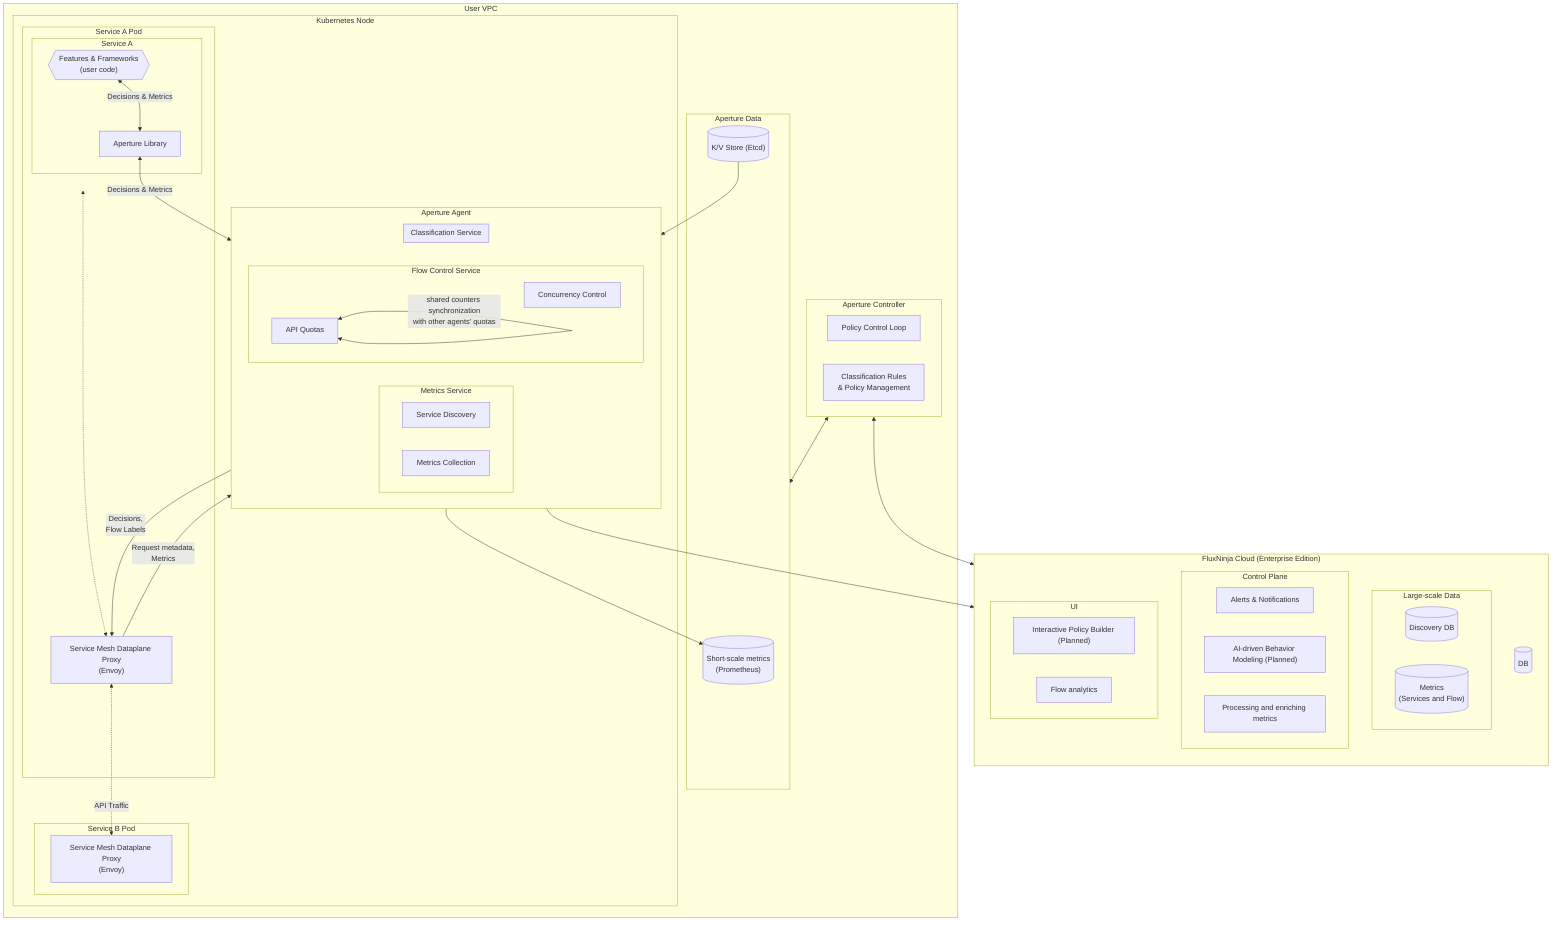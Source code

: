 flowchart TB
  subgraph Cloud["FluxNinja Cloud (Enterprise Edition)"]
    direction TB
    subgraph CloudAnalyticsDB["Large-scale Data"]
      direction LR
      CloudDiscovery[("Discovery DB")]
      CloudServiceHealth[("Metrics\n(Services and Flow)")]
    end
    CloudDB[(DB)]
    subgraph ControlPlane["Control Plane"]
      direction LR
      CloudNotifications["Alerts & Notifications"]
      CloudBehaviorModeling["AI-driven Behavior Modeling (Planned)"]
      CloudEnrichment["Processing and enriching metrics"]
    end
    subgraph UI
      direction LR
      CloudPolicyBuilder["Interactive Policy Builder (Planned)"]
      CloudAnalyticsUI["Flow analytics"]
    end
  end
  subgraph User VPC
    subgraph Controller["Aperture Controller"]
      ControlLoop["Policy Control Loop"]
      PolicyManagement["Classification Rules\n& Policy Management"]
    end
    subgraph ControllerDB["Aperture Data"]
      MetricsDB[("Short-scale metrics\n(Prometheus)")]
      ETCD[("K/V Store (Etcd)")]
    end
    subgraph KubernetesNode["Kubernetes Node"]
      subgraph Agent["Aperture Agent"]
        subgraph AgentMetricsService["Metrics Service"]
          direction LR
          AgentDiscovery["Service Discovery"]
          AgentMetrics["Metrics Collection"]
        end
        subgraph AgentFlowControl["Flow Control Service"]
          direction LR
          ConcurrencyControl["Concurrency Control"]
          Quotas["API Quotas"]
        end
        subgraph AgentClass["Classification Service"]
        end
      end
      subgraph ServiceAPod["Service A Pod"]
        subgraph ServiceA["Service A"]
          FeaturesA{{"Features & Frameworks\n(user code)"}}
          LibraryA["Aperture Library"]
        end
        MeshA["Service Mesh Dataplane Proxy\n(Envoy)"]
      end
      subgraph ServiceBPod["Service B Pod"]
        MeshB["Service Mesh Dataplane Proxy\n(Envoy)"]
      end
    end
  end

Agent --> Cloud
Controller <--> Cloud
Controller <--> ControllerDB

ETCD --> Agent
Agent --> MetricsDB
ServiceA <-..-> MeshA

MeshA -- "Request metadata,\nMetrics" --> Agent
Agent -- "Decisions,\nFlow Labels" --> MeshA

MeshA <-. API Traffic .-> MeshB

FeaturesA <-- Decisions & Metrics--> LibraryA
LibraryA <-- Decisions & Metrics --> Agent
Quotas <-- "shared counters synchronization\nwith other agents' quotas" --> Quotas
